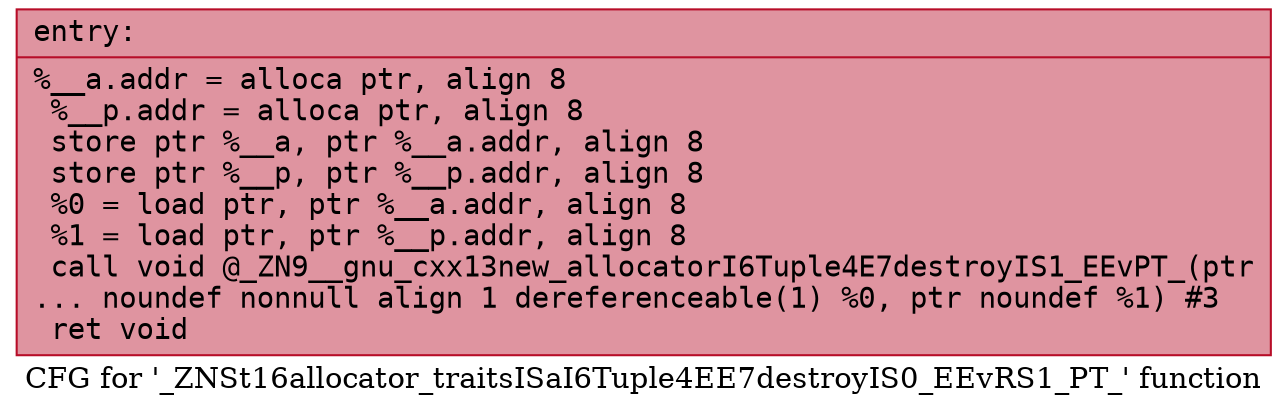 digraph "CFG for '_ZNSt16allocator_traitsISaI6Tuple4EE7destroyIS0_EEvRS1_PT_' function" {
	label="CFG for '_ZNSt16allocator_traitsISaI6Tuple4EE7destroyIS0_EEvRS1_PT_' function";

	Node0x55c6063d1df0 [shape=record,color="#b70d28ff", style=filled, fillcolor="#b70d2870" fontname="Courier",label="{entry:\l|  %__a.addr = alloca ptr, align 8\l  %__p.addr = alloca ptr, align 8\l  store ptr %__a, ptr %__a.addr, align 8\l  store ptr %__p, ptr %__p.addr, align 8\l  %0 = load ptr, ptr %__a.addr, align 8\l  %1 = load ptr, ptr %__p.addr, align 8\l  call void @_ZN9__gnu_cxx13new_allocatorI6Tuple4E7destroyIS1_EEvPT_(ptr\l... noundef nonnull align 1 dereferenceable(1) %0, ptr noundef %1) #3\l  ret void\l}"];
}
